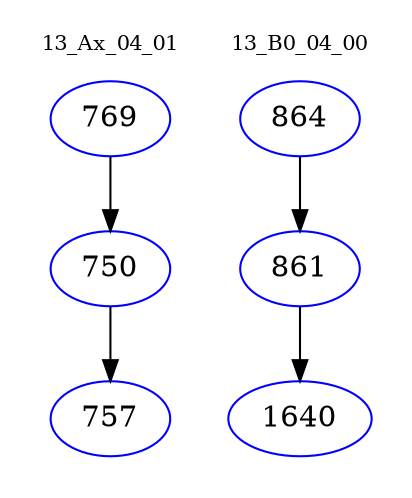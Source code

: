 digraph{
subgraph cluster_0 {
color = white
label = "13_Ax_04_01";
fontsize=10;
T0_769 [label="769", color="blue"]
T0_769 -> T0_750 [color="black"]
T0_750 [label="750", color="blue"]
T0_750 -> T0_757 [color="black"]
T0_757 [label="757", color="blue"]
}
subgraph cluster_1 {
color = white
label = "13_B0_04_00";
fontsize=10;
T1_864 [label="864", color="blue"]
T1_864 -> T1_861 [color="black"]
T1_861 [label="861", color="blue"]
T1_861 -> T1_1640 [color="black"]
T1_1640 [label="1640", color="blue"]
}
}
